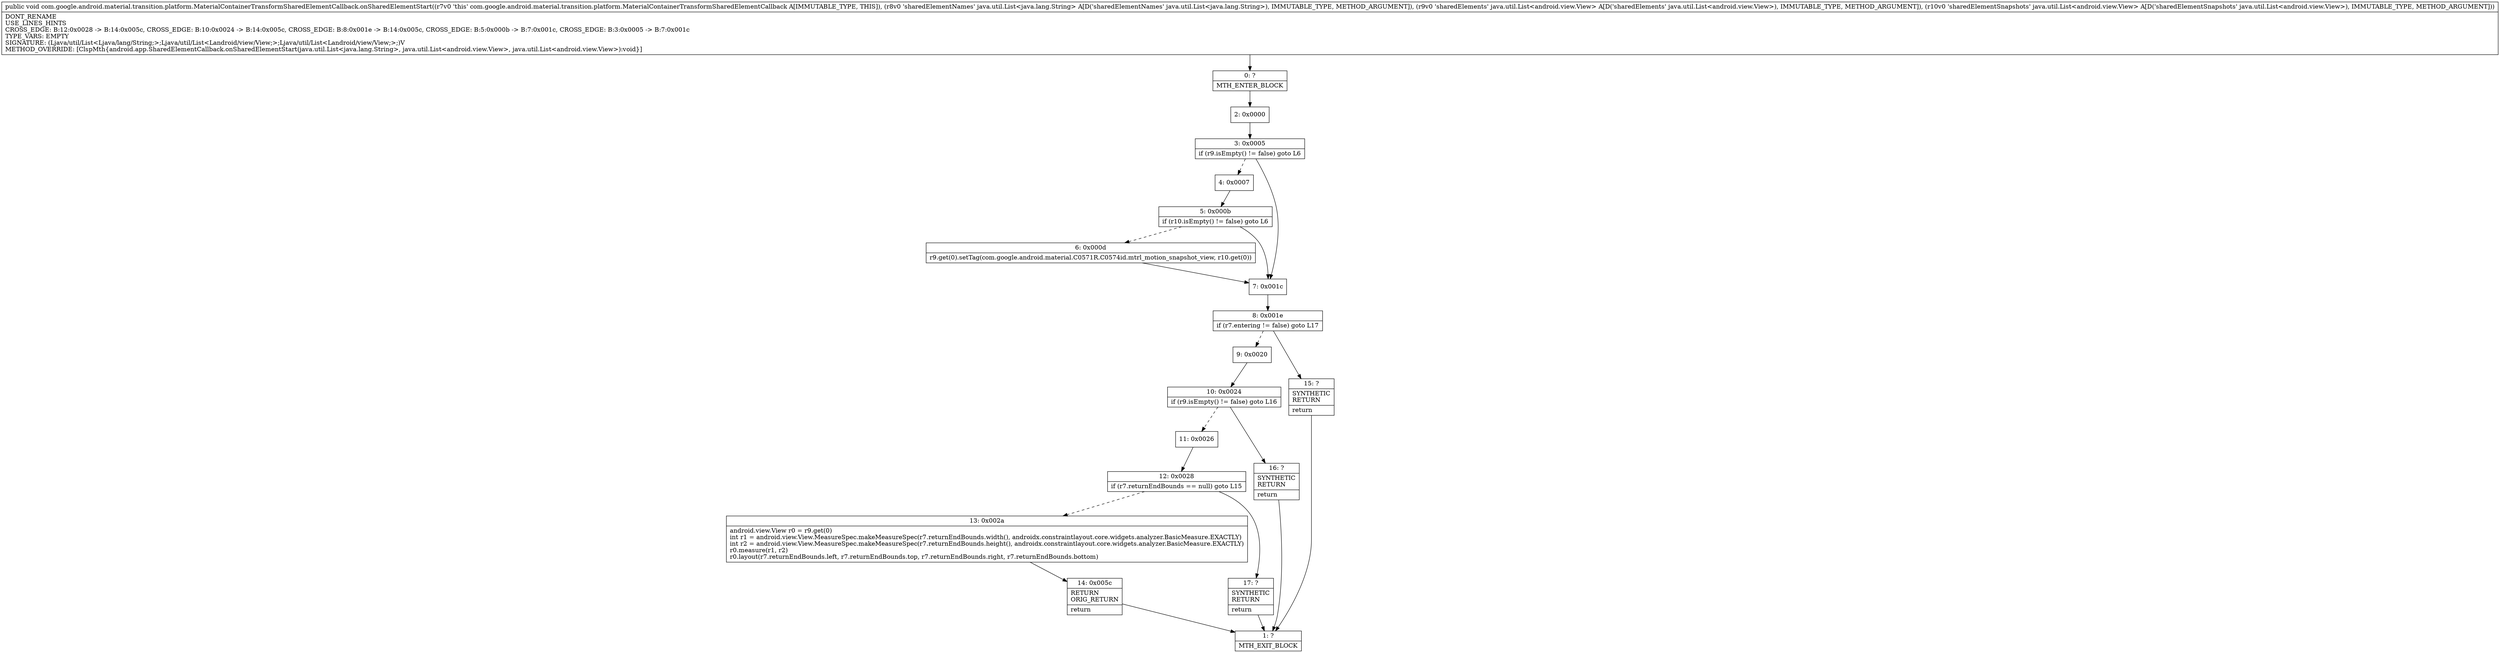 digraph "CFG forcom.google.android.material.transition.platform.MaterialContainerTransformSharedElementCallback.onSharedElementStart(Ljava\/util\/List;Ljava\/util\/List;Ljava\/util\/List;)V" {
Node_0 [shape=record,label="{0\:\ ?|MTH_ENTER_BLOCK\l}"];
Node_2 [shape=record,label="{2\:\ 0x0000}"];
Node_3 [shape=record,label="{3\:\ 0x0005|if (r9.isEmpty() != false) goto L6\l}"];
Node_4 [shape=record,label="{4\:\ 0x0007}"];
Node_5 [shape=record,label="{5\:\ 0x000b|if (r10.isEmpty() != false) goto L6\l}"];
Node_6 [shape=record,label="{6\:\ 0x000d|r9.get(0).setTag(com.google.android.material.C0571R.C0574id.mtrl_motion_snapshot_view, r10.get(0))\l}"];
Node_7 [shape=record,label="{7\:\ 0x001c}"];
Node_8 [shape=record,label="{8\:\ 0x001e|if (r7.entering != false) goto L17\l}"];
Node_9 [shape=record,label="{9\:\ 0x0020}"];
Node_10 [shape=record,label="{10\:\ 0x0024|if (r9.isEmpty() != false) goto L16\l}"];
Node_11 [shape=record,label="{11\:\ 0x0026}"];
Node_12 [shape=record,label="{12\:\ 0x0028|if (r7.returnEndBounds == null) goto L15\l}"];
Node_13 [shape=record,label="{13\:\ 0x002a|android.view.View r0 = r9.get(0)\lint r1 = android.view.View.MeasureSpec.makeMeasureSpec(r7.returnEndBounds.width(), androidx.constraintlayout.core.widgets.analyzer.BasicMeasure.EXACTLY)\lint r2 = android.view.View.MeasureSpec.makeMeasureSpec(r7.returnEndBounds.height(), androidx.constraintlayout.core.widgets.analyzer.BasicMeasure.EXACTLY)\lr0.measure(r1, r2)\lr0.layout(r7.returnEndBounds.left, r7.returnEndBounds.top, r7.returnEndBounds.right, r7.returnEndBounds.bottom)\l}"];
Node_14 [shape=record,label="{14\:\ 0x005c|RETURN\lORIG_RETURN\l|return\l}"];
Node_1 [shape=record,label="{1\:\ ?|MTH_EXIT_BLOCK\l}"];
Node_17 [shape=record,label="{17\:\ ?|SYNTHETIC\lRETURN\l|return\l}"];
Node_16 [shape=record,label="{16\:\ ?|SYNTHETIC\lRETURN\l|return\l}"];
Node_15 [shape=record,label="{15\:\ ?|SYNTHETIC\lRETURN\l|return\l}"];
MethodNode[shape=record,label="{public void com.google.android.material.transition.platform.MaterialContainerTransformSharedElementCallback.onSharedElementStart((r7v0 'this' com.google.android.material.transition.platform.MaterialContainerTransformSharedElementCallback A[IMMUTABLE_TYPE, THIS]), (r8v0 'sharedElementNames' java.util.List\<java.lang.String\> A[D('sharedElementNames' java.util.List\<java.lang.String\>), IMMUTABLE_TYPE, METHOD_ARGUMENT]), (r9v0 'sharedElements' java.util.List\<android.view.View\> A[D('sharedElements' java.util.List\<android.view.View\>), IMMUTABLE_TYPE, METHOD_ARGUMENT]), (r10v0 'sharedElementSnapshots' java.util.List\<android.view.View\> A[D('sharedElementSnapshots' java.util.List\<android.view.View\>), IMMUTABLE_TYPE, METHOD_ARGUMENT]))  | DONT_RENAME\lUSE_LINES_HINTS\lCROSS_EDGE: B:12:0x0028 \-\> B:14:0x005c, CROSS_EDGE: B:10:0x0024 \-\> B:14:0x005c, CROSS_EDGE: B:8:0x001e \-\> B:14:0x005c, CROSS_EDGE: B:5:0x000b \-\> B:7:0x001c, CROSS_EDGE: B:3:0x0005 \-\> B:7:0x001c\lTYPE_VARS: EMPTY\lSIGNATURE: (Ljava\/util\/List\<Ljava\/lang\/String;\>;Ljava\/util\/List\<Landroid\/view\/View;\>;Ljava\/util\/List\<Landroid\/view\/View;\>;)V\lMETHOD_OVERRIDE: [ClspMth\{android.app.SharedElementCallback.onSharedElementStart(java.util.List\<java.lang.String\>, java.util.List\<android.view.View\>, java.util.List\<android.view.View\>):void\}]\l}"];
MethodNode -> Node_0;Node_0 -> Node_2;
Node_2 -> Node_3;
Node_3 -> Node_4[style=dashed];
Node_3 -> Node_7;
Node_4 -> Node_5;
Node_5 -> Node_6[style=dashed];
Node_5 -> Node_7;
Node_6 -> Node_7;
Node_7 -> Node_8;
Node_8 -> Node_9[style=dashed];
Node_8 -> Node_15;
Node_9 -> Node_10;
Node_10 -> Node_11[style=dashed];
Node_10 -> Node_16;
Node_11 -> Node_12;
Node_12 -> Node_13[style=dashed];
Node_12 -> Node_17;
Node_13 -> Node_14;
Node_14 -> Node_1;
Node_17 -> Node_1;
Node_16 -> Node_1;
Node_15 -> Node_1;
}

